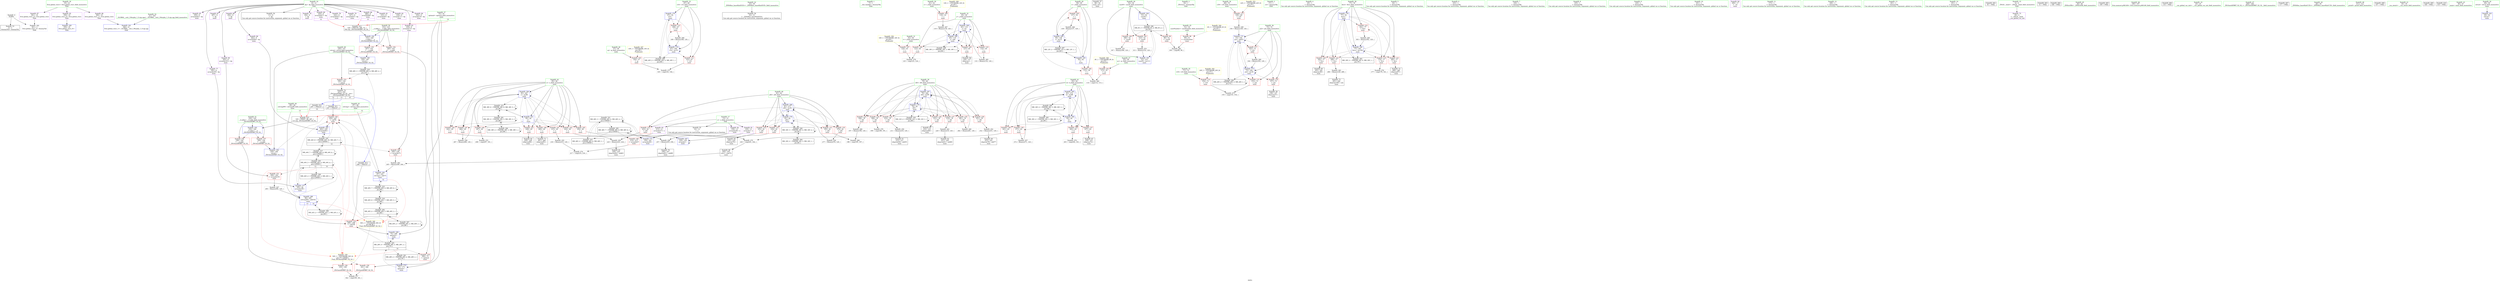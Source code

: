 digraph "SVFG" {
	label="SVFG";

	Node0x5640cd8f2120 [shape=record,color=grey,label="{NodeID: 0\nNullPtr}"];
	Node0x5640cd8f2120 -> Node0x5640cd91ee60[style=solid];
	Node0x5640cd8f2120 -> Node0x5640cd9258a0[style=solid];
	Node0x5640cd92ee10 [shape=record,color=grey,label="{NodeID: 277\n342 = cmp(339, 341, )\n}"];
	Node0x5640cd9213b0 [shape=record,color=blue,label="{NodeID: 194\n330\<--344\nretval\<--\n_ZSt3minIiERKT_S2_S2_\n}"];
	Node0x5640cd9213b0 -> Node0x5640cd943a90[style=dashed];
	Node0x5640cd91e6c0 [shape=record,color=red,label="{NodeID: 111\n143\<--67\n\<--i14\nmain\n}"];
	Node0x5640cd91e6c0 -> Node0x5640cd922b60[style=solid];
	Node0x5640cd91c970 [shape=record,color=green,label="{NodeID: 28\n57\<--58\naj\<--aj_field_insensitive\nmain\n}"];
	Node0x5640cd91c970 -> Node0x5640cd91dfe0[style=solid];
	Node0x5640cd93f990 [shape=record,color=black,label="{NodeID: 305\nMR_36V_2 = PHI(MR_36V_3, MR_36V_1, )\npts\{84 \}\n}"];
	Node0x5640cd93f990 -> Node0x5640cd93aa90[style=dashed];
	Node0x5640cd93f990 -> Node0x5640cd93f990[style=dashed];
	Node0x5640cd9245f0 [shape=record,color=red,label="{NodeID: 139\n271\<--83\n\<--k\nmain\n}"];
	Node0x5640cd9245f0 -> Node0x5640cd92c000[style=solid];
	Node0x5640cd91f160 [shape=record,color=black,label="{NodeID: 56\n32\<--33\n\<--_ZNSt8ios_base4InitD1Ev\nCan only get source location for instruction, argument, global var or function.}"];
	Node0x5640cd92b580 [shape=record,color=grey,label="{NodeID: 250\n211 = Binary(210, 120, )\n}"];
	Node0x5640cd92b580 -> Node0x5640cd91f5a0[style=solid];
	Node0x5640cd925ce0 [shape=record,color=blue,label="{NodeID: 167\n129\<--120\narrayidx\<--\nmain\n}"];
	Node0x5640cd925ce0 -> Node0x5640cd925ce0[style=dashed];
	Node0x5640cd925ce0 -> Node0x5640cd944990[style=dashed];
	Node0x5640cd920850 [shape=record,color=purple,label="{NodeID: 84\n254\<--8\narrayidx79\<--dp\nmain\n}"];
	Node0x5640cd916ab0 [shape=record,color=green,label="{NodeID: 1\n7\<--1\n__dso_handle\<--dummyObj\nGlob }"];
	Node0x5640cd92ef90 [shape=record,color=grey,label="{NodeID: 278\n125 = cmp(123, 124, )\n}"];
	Node0x5640cd921480 [shape=record,color=blue,label="{NodeID: 195\n330\<--347\nretval\<--\n_ZSt3minIiERKT_S2_S2_\n}"];
	Node0x5640cd921480 -> Node0x5640cd943a90[style=dashed];
	Node0x5640cd91e790 [shape=record,color=red,label="{NodeID: 112\n168\<--67\n\<--i14\nmain\n}"];
	Node0x5640cd91e790 -> Node0x5640cd9223e0[style=solid];
	Node0x5640cd91ca00 [shape=record,color=green,label="{NodeID: 29\n59\<--60\ni\<--i_field_insensitive\nmain\n}"];
	Node0x5640cd91ca00 -> Node0x5640cd91e0b0[style=solid];
	Node0x5640cd91ca00 -> Node0x5640cd91e1e0[style=solid];
	Node0x5640cd91ca00 -> Node0x5640cd925b40[style=solid];
	Node0x5640cd91ca00 -> Node0x5640cd925e80[style=solid];
	Node0x5640cd93fe90 [shape=record,color=black,label="{NodeID: 306\nMR_38V_2 = PHI(MR_38V_3, MR_38V_1, )\npts\{86 \}\n}"];
	Node0x5640cd93fe90 -> Node0x5640cd93af90[style=dashed];
	Node0x5640cd93fe90 -> Node0x5640cd93fe90[style=dashed];
	Node0x5640cd9246c0 [shape=record,color=red,label="{NodeID: 140\n207\<--85\n\<--x\nmain\n}"];
	Node0x5640cd9246c0 -> Node0x5640cd922ce0[style=solid];
	Node0x5640cd91f260 [shape=record,color=black,label="{NodeID: 57\n48\<--92\nmain_ret\<--\nmain\n}"];
	Node0x5640cd92b700 [shape=record,color=grey,label="{NodeID: 251\n307 = Binary(306, 120, )\n}"];
	Node0x5640cd925db0 [shape=record,color=blue,label="{NodeID: 168\n65\<--133\nj\<--inc\nmain\n}"];
	Node0x5640cd925db0 -> Node0x5640cd91e450[style=dashed];
	Node0x5640cd925db0 -> Node0x5640cd91e520[style=dashed];
	Node0x5640cd925db0 -> Node0x5640cd91e5f0[style=dashed];
	Node0x5640cd925db0 -> Node0x5640cd925c10[style=dashed];
	Node0x5640cd925db0 -> Node0x5640cd925db0[style=dashed];
	Node0x5640cd925db0 -> Node0x5640cd93daa0[style=dashed];
	Node0x5640cd920920 [shape=record,color=purple,label="{NodeID: 85\n259\<--8\narrayidx82\<--dp\nmain\n}"];
	Node0x5640cd8f5fb0 [shape=record,color=green,label="{NodeID: 2\n16\<--1\n_ZSt3cin\<--dummyObj\nGlob }"];
	Node0x5640cd92f110 [shape=record,color=grey,label="{NodeID: 279\n190 = cmp(189, 191, )\n}"];
	Node0x5640cd91e860 [shape=record,color=red,label="{NodeID: 113\n149\<--69\n\<--s18\nmain\n}"];
	Node0x5640cd91e860 -> Node0x5640cd92b400[style=solid];
	Node0x5640cd91cad0 [shape=record,color=green,label="{NodeID: 30\n61\<--62\ns\<--s_field_insensitive\nmain\n}"];
	Node0x5640cd91cad0 -> Node0x5640cd91e2b0[style=solid];
	Node0x5640cd940390 [shape=record,color=black,label="{NodeID: 307\nMR_40V_2 = PHI(MR_40V_3, MR_40V_1, )\npts\{88 \}\n}"];
	Node0x5640cd940390 -> Node0x5640cd93b490[style=dashed];
	Node0x5640cd940390 -> Node0x5640cd940390[style=dashed];
	Node0x5640cd924790 [shape=record,color=red,label="{NodeID: 141\n215\<--85\n\<--x\nmain\n}"];
	Node0x5640cd924790 -> Node0x5640cd92bd00[style=solid];
	Node0x5640cd91f330 [shape=record,color=black,label="{NodeID: 58\n128\<--127\nidxprom\<--\nmain\n}"];
	Node0x5640cd92b880 [shape=record,color=grey,label="{NodeID: 252\n252 = Binary(251, 120, )\n}"];
	Node0x5640cd92b880 -> Node0x5640cd91fc20[style=solid];
	Node0x5640cd925e80 [shape=record,color=blue,label="{NodeID: 169\n59\<--138\ni\<--inc12\nmain\n}"];
	Node0x5640cd925e80 -> Node0x5640cd91e0b0[style=dashed];
	Node0x5640cd925e80 -> Node0x5640cd91e1e0[style=dashed];
	Node0x5640cd925e80 -> Node0x5640cd925e80[style=dashed];
	Node0x5640cd925e80 -> Node0x5640cd93cd90[style=dashed];
	Node0x5640cd9209f0 [shape=record,color=purple,label="{NodeID: 86\n262\<--8\narrayidx84\<--dp\nmain\n}"];
	Node0x5640cd9209f0 -> Node0x5640cd9269e0[style=solid];
	Node0x5640cd8f6040 [shape=record,color=green,label="{NodeID: 3\n17\<--1\n.str\<--dummyObj\nGlob }"];
	Node0x5640cd92f290 [shape=record,color=grey,label="{NodeID: 280\n198 = cmp(195, 197, )\n}"];
	Node0x5640cd91e930 [shape=record,color=red,label="{NodeID: 114\n154\<--71\n\<--t19\nmain\n}"];
	Node0x5640cd91e930 -> Node0x5640cd922e60[style=solid];
	Node0x5640cd91cba0 [shape=record,color=green,label="{NodeID: 31\n63\<--64\nt\<--t_field_insensitive\nmain\n}"];
	Node0x5640cd91cba0 -> Node0x5640cd91e380[style=solid];
	Node0x5640cd940890 [shape=record,color=black,label="{NodeID: 308\nMR_42V_2 = PHI(MR_42V_3, MR_42V_1, )\npts\{90 \}\n}"];
	Node0x5640cd940890 -> Node0x5640cd924ee0[style=dashed];
	Node0x5640cd940890 -> Node0x5640cd926df0[style=dashed];
	Node0x5640cd940890 -> Node0x5640cd940890[style=dashed];
	Node0x5640cd924860 [shape=record,color=red,label="{NodeID: 142\n224\<--85\n\<--x\nmain\n}"];
	Node0x5640cd924860 -> Node0x5640cd92c300[style=solid];
	Node0x5640cd91f400 [shape=record,color=black,label="{NodeID: 59\n158\<--157\nidxprom27\<--\nmain\n}"];
	Node0x5640cd92ba00 [shape=record,color=grey,label="{NodeID: 253\n315 = Binary(314, 120, )\n}"];
	Node0x5640cd92ba00 -> Node0x5640cd927060[style=solid];
	Node0x5640cd925f50 [shape=record,color=blue,label="{NodeID: 170\n67\<--92\ni14\<--\nmain\n}"];
	Node0x5640cd925f50 -> Node0x5640cd91e6c0[style=dashed];
	Node0x5640cd925f50 -> Node0x5640cd91e790[style=dashed];
	Node0x5640cd925f50 -> Node0x5640cd926290[style=dashed];
	Node0x5640cd925f50 -> Node0x5640cd93db90[style=dashed];
	Node0x5640cd920ac0 [shape=record,color=purple,label="{NodeID: 87\n287\<--8\n\<--dp\nmain\n}"];
	Node0x5640cd8f7f90 [shape=record,color=green,label="{NodeID: 4\n20\<--1\n\<--dummyObj\nCan only get source location for instruction, argument, global var or function.}"];
	Node0x5640cd92f410 [shape=record,color=grey,label="{NodeID: 281\n100 = cmp(98, 99, )\n}"];
	Node0x5640cd923270 [shape=record,color=red,label="{NodeID: 115\n153\<--73\n\<--j22\nmain\n}"];
	Node0x5640cd923270 -> Node0x5640cd922e60[style=solid];
	Node0x5640cd91cc70 [shape=record,color=green,label="{NodeID: 32\n65\<--66\nj\<--j_field_insensitive\nmain\n}"];
	Node0x5640cd91cc70 -> Node0x5640cd91e450[style=solid];
	Node0x5640cd91cc70 -> Node0x5640cd91e520[style=solid];
	Node0x5640cd91cc70 -> Node0x5640cd91e5f0[style=solid];
	Node0x5640cd91cc70 -> Node0x5640cd925c10[style=solid];
	Node0x5640cd91cc70 -> Node0x5640cd925db0[style=solid];
	Node0x5640cd940d90 [shape=record,color=black,label="{NodeID: 309\nMR_44V_2 = PHI(MR_44V_3, MR_44V_1, )\npts\{120000 \}\n}"];
	Node0x5640cd940d90 -> Node0x5640cd926500[style=dashed];
	Node0x5640cd940d90 -> Node0x5640cd940d90[style=dashed];
	Node0x5640cd924930 [shape=record,color=red,label="{NodeID: 143\n228\<--85\n\<--x\nmain\n}"];
	Node0x5640cd924930 -> Node0x5640cd91f810[style=solid];
	Node0x5640cd91f4d0 [shape=record,color=black,label="{NodeID: 60\n183\<--182\nidxprom38\<--\nmain\n}"];
	Node0x5640cd92bb80 [shape=record,color=grey,label="{NodeID: 254\n277 = Binary(276, 120, )\n}"];
	Node0x5640cd92bb80 -> Node0x5640cd926c50[style=solid];
	Node0x5640cd926020 [shape=record,color=blue,label="{NodeID: 171\n73\<--150\nj22\<--add23\nmain\n}"];
	Node0x5640cd926020 -> Node0x5640cd923270[style=dashed];
	Node0x5640cd926020 -> Node0x5640cd923340[style=dashed];
	Node0x5640cd926020 -> Node0x5640cd923410[style=dashed];
	Node0x5640cd926020 -> Node0x5640cd926020[style=dashed];
	Node0x5640cd926020 -> Node0x5640cd9261c0[style=dashed];
	Node0x5640cd926020 -> Node0x5640cd93e090[style=dashed];
	Node0x5640cd920b90 [shape=record,color=purple,label="{NodeID: 88\n288\<--8\narrayidx98\<--dp\nmain\n|{<s0>13}}"];
	Node0x5640cd920b90:s0 -> Node0x5640cd9652e0[style=solid,color=red];
	Node0x5640cd8f8020 [shape=record,color=green,label="{NodeID: 5\n92\<--1\n\<--dummyObj\nCan only get source location for instruction, argument, global var or function.}"];
	Node0x5640cd92f590 [shape=record,color=grey,label="{NodeID: 282\n114 = cmp(112, 113, )\n}"];
	Node0x5640cd923340 [shape=record,color=red,label="{NodeID: 116\n157\<--73\n\<--j22\nmain\n}"];
	Node0x5640cd923340 -> Node0x5640cd91f400[style=solid];
	Node0x5640cd91cd40 [shape=record,color=green,label="{NodeID: 33\n67\<--68\ni14\<--i14_field_insensitive\nmain\n}"];
	Node0x5640cd91cd40 -> Node0x5640cd91e6c0[style=solid];
	Node0x5640cd91cd40 -> Node0x5640cd91e790[style=solid];
	Node0x5640cd91cd40 -> Node0x5640cd925f50[style=solid];
	Node0x5640cd91cd40 -> Node0x5640cd926290[style=solid];
	Node0x5640cd941290 [shape=record,color=black,label="{NodeID: 310\nMR_46V_2 = PHI(MR_46V_6, MR_46V_1, )\npts\{150000 \}\n}"];
	Node0x5640cd941290 -> Node0x5640cd944990[style=dashed];
	Node0x5640cd924a00 [shape=record,color=red,label="{NodeID: 144\n242\<--85\n\<--x\nmain\n}"];
	Node0x5640cd924a00 -> Node0x5640cd923160[style=solid];
	Node0x5640cd91f5a0 [shape=record,color=black,label="{NodeID: 61\n212\<--211\nidxprom56\<--add55\nmain\n}"];
	Node0x5640cd92bd00 [shape=record,color=grey,label="{NodeID: 255\n216 = Binary(215, 120, )\n}"];
	Node0x5640cd92bd00 -> Node0x5640cd922fe0[style=solid];
	Node0x5640cd9260f0 [shape=record,color=blue,label="{NodeID: 172\n159\<--161\narrayidx28\<--\nmain\n}"];
	Node0x5640cd9260f0 -> Node0x5640cd93c390[style=dashed];
	Node0x5640cd920c60 [shape=record,color=purple,label="{NodeID: 89\n292\<--8\n\<--dp\nmain\n}"];
	Node0x5640cd8f80b0 [shape=record,color=green,label="{NodeID: 6\n103\<--1\n\<--dummyObj\nCan only get source location for instruction, argument, global var or function.}"];
	Node0x5640cd923410 [shape=record,color=red,label="{NodeID: 117\n163\<--73\n\<--j22\nmain\n}"];
	Node0x5640cd923410 -> Node0x5640cd922860[style=solid];
	Node0x5640cd91ce10 [shape=record,color=green,label="{NodeID: 34\n69\<--70\ns18\<--s18_field_insensitive\nmain\n}"];
	Node0x5640cd91ce10 -> Node0x5640cd91e860[style=solid];
	Node0x5640cd924ad0 [shape=record,color=red,label="{NodeID: 145\n256\<--85\n\<--x\nmain\n}"];
	Node0x5640cd924ad0 -> Node0x5640cd92be80[style=solid];
	Node0x5640cd91f670 [shape=record,color=black,label="{NodeID: 62\n221\<--220\nidxprom61\<--add60\nmain\n}"];
	Node0x5640cd94a9b0 [shape=record,color=yellow,style=double,label="{NodeID: 339\n54V_1 = ENCHI(MR_54V_0)\npts\{76 120000 \}\nFun[_ZSt3minIiERKT_S2_S2_]}"];
	Node0x5640cd94a9b0 -> Node0x5640cd925560[style=dashed];
	Node0x5640cd94a9b0 -> Node0x5640cd925630[style=dashed];
	Node0x5640cd92be80 [shape=record,color=grey,label="{NodeID: 256\n257 = Binary(255, 256, )\n}"];
	Node0x5640cd92be80 -> Node0x5640cd91fcf0[style=solid];
	Node0x5640cd9261c0 [shape=record,color=blue,label="{NodeID: 173\n73\<--164\nj22\<--inc30\nmain\n}"];
	Node0x5640cd9261c0 -> Node0x5640cd923270[style=dashed];
	Node0x5640cd9261c0 -> Node0x5640cd923340[style=dashed];
	Node0x5640cd9261c0 -> Node0x5640cd923410[style=dashed];
	Node0x5640cd9261c0 -> Node0x5640cd926020[style=dashed];
	Node0x5640cd9261c0 -> Node0x5640cd9261c0[style=dashed];
	Node0x5640cd9261c0 -> Node0x5640cd93e090[style=dashed];
	Node0x5640cd920d30 [shape=record,color=purple,label="{NodeID: 90\n293\<--8\narrayidx101\<--dp\nmain\n}"];
	Node0x5640cd920d30 -> Node0x5640cd924fb0[style=solid];
	Node0x5640cd8f5b30 [shape=record,color=green,label="{NodeID: 7\n104\<--1\n\<--dummyObj\nCan only get source location for instruction, argument, global var or function.}"];
	Node0x5640cd9234e0 [shape=record,color=red,label="{NodeID: 118\n308\<--75\n\<--optimal\nmain\n}"];
	Node0x5640cd91cee0 [shape=record,color=green,label="{NodeID: 35\n71\<--72\nt19\<--t19_field_insensitive\nmain\n}"];
	Node0x5640cd91cee0 -> Node0x5640cd91e930[style=solid];
	Node0x5640cd924ba0 [shape=record,color=red,label="{NodeID: 146\n260\<--85\n\<--x\nmain\n}"];
	Node0x5640cd924ba0 -> Node0x5640cd91fdc0[style=solid];
	Node0x5640cd91f740 [shape=record,color=black,label="{NodeID: 63\n226\<--225\nidxprom64\<--add63\nmain\n}"];
	Node0x5640cd94aac0 [shape=record,color=yellow,style=double,label="{NodeID: 340\n56V_1 = ENCHI(MR_56V_0)\npts\{88 90 \}\nFun[_ZSt3minIiERKT_S2_S2_]}"];
	Node0x5640cd94aac0 -> Node0x5640cd925560[style=dashed];
	Node0x5640cd92c000 [shape=record,color=grey,label="{NodeID: 257\n272 = Binary(271, 120, )\n}"];
	Node0x5640cd92c000 -> Node0x5640cd926b80[style=solid];
	Node0x5640cd926290 [shape=record,color=blue,label="{NodeID: 174\n67\<--169\ni14\<--inc33\nmain\n}"];
	Node0x5640cd926290 -> Node0x5640cd91e6c0[style=dashed];
	Node0x5640cd926290 -> Node0x5640cd91e790[style=dashed];
	Node0x5640cd926290 -> Node0x5640cd926290[style=dashed];
	Node0x5640cd926290 -> Node0x5640cd93db90[style=dashed];
	Node0x5640cd920e00 [shape=record,color=purple,label="{NodeID: 91\n129\<--13\narrayidx\<--o\nmain\n}"];
	Node0x5640cd920e00 -> Node0x5640cd925ce0[style=solid];
	Node0x5640cd8f5bc0 [shape=record,color=green,label="{NodeID: 8\n105\<--1\n\<--dummyObj\nCan only get source location for instruction, argument, global var or function.}"];
	Node0x5640cd9235b0 [shape=record,color=red,label="{NodeID: 119\n176\<--77\n\<--first\nmain\n}"];
	Node0x5640cd9235b0 -> Node0x5640cd92ec90[style=solid];
	Node0x5640cd91cfb0 [shape=record,color=green,label="{NodeID: 36\n73\<--74\nj22\<--j22_field_insensitive\nmain\n}"];
	Node0x5640cd91cfb0 -> Node0x5640cd923270[style=solid];
	Node0x5640cd91cfb0 -> Node0x5640cd923340[style=solid];
	Node0x5640cd91cfb0 -> Node0x5640cd923410[style=solid];
	Node0x5640cd91cfb0 -> Node0x5640cd926020[style=solid];
	Node0x5640cd91cfb0 -> Node0x5640cd9261c0[style=solid];
	Node0x5640cd924c70 [shape=record,color=red,label="{NodeID: 147\n266\<--85\n\<--x\nmain\n}"];
	Node0x5640cd924c70 -> Node0x5640cd92c180[style=solid];
	Node0x5640cd91f810 [shape=record,color=black,label="{NodeID: 64\n229\<--228\nidxprom66\<--\nmain\n}"];
	Node0x5640cd92c180 [shape=record,color=grey,label="{NodeID: 258\n267 = Binary(266, 120, )\n}"];
	Node0x5640cd92c180 -> Node0x5640cd926ab0[style=solid];
	Node0x5640cd926360 [shape=record,color=blue,label="{NodeID: 175\n75\<--173\noptimal\<--\nmain\n}"];
	Node0x5640cd926360 -> Node0x5640cd945d90[style=dashed];
	Node0x5640cd920ed0 [shape=record,color=purple,label="{NodeID: 92\n159\<--13\narrayidx28\<--o\nmain\n}"];
	Node0x5640cd920ed0 -> Node0x5640cd9260f0[style=solid];
	Node0x5640cd8f5c50 [shape=record,color=green,label="{NodeID: 9\n120\<--1\n\<--dummyObj\nCan only get source location for instruction, argument, global var or function.}"];
	Node0x5640cd923680 [shape=record,color=red,label="{NodeID: 120\n182\<--77\n\<--first\nmain\n}"];
	Node0x5640cd923680 -> Node0x5640cd91f4d0[style=solid];
	Node0x5640cd91d080 [shape=record,color=green,label="{NodeID: 37\n75\<--76\noptimal\<--optimal_field_insensitive\nmain\n|{|<s3>14}}"];
	Node0x5640cd91d080 -> Node0x5640cd9234e0[style=solid];
	Node0x5640cd91d080 -> Node0x5640cd926360[style=solid];
	Node0x5640cd91d080 -> Node0x5640cd926ec0[style=solid];
	Node0x5640cd91d080:s3 -> Node0x5640cd9652e0[style=solid,color=red];
	Node0x5640cd924d40 [shape=record,color=red,label="{NodeID: 148\n214\<--213\n\<--arrayidx57\nmain\n}"];
	Node0x5640cd924d40 -> Node0x5640cd922fe0[style=solid];
	Node0x5640cd91f8e0 [shape=record,color=black,label="{NodeID: 65\n232\<--231\nidxprom68\<--\nmain\n}"];
	Node0x5640cd92c300 [shape=record,color=grey,label="{NodeID: 259\n225 = Binary(223, 224, )\n}"];
	Node0x5640cd92c300 -> Node0x5640cd91f740[style=solid];
	Node0x5640cd926430 [shape=record,color=blue,label="{NodeID: 176\n77\<--92\nfirst\<--\nmain\n}"];
	Node0x5640cd926430 -> Node0x5640cd9235b0[style=dashed];
	Node0x5640cd926430 -> Node0x5640cd923680[style=dashed];
	Node0x5640cd926430 -> Node0x5640cd923750[style=dashed];
	Node0x5640cd926430 -> Node0x5640cd923820[style=dashed];
	Node0x5640cd926430 -> Node0x5640cd9238f0[style=dashed];
	Node0x5640cd926430 -> Node0x5640cd926f90[style=dashed];
	Node0x5640cd926430 -> Node0x5640cd93ea90[style=dashed];
	Node0x5640cd920fa0 [shape=record,color=purple,label="{NodeID: 93\n213\<--13\narrayidx57\<--o\nmain\n}"];
	Node0x5640cd920fa0 -> Node0x5640cd924d40[style=solid];
	Node0x5640cd8f2500 [shape=record,color=green,label="{NodeID: 10\n161\<--1\n\<--dummyObj\nCan only get source location for instruction, argument, global var or function.}"];
	Node0x5640cd923750 [shape=record,color=red,label="{NodeID: 121\n285\<--77\n\<--first\nmain\n}"];
	Node0x5640cd923750 -> Node0x5640cd91fe90[style=solid];
	Node0x5640cd91d150 [shape=record,color=green,label="{NodeID: 38\n77\<--78\nfirst\<--first_field_insensitive\nmain\n}"];
	Node0x5640cd91d150 -> Node0x5640cd9235b0[style=solid];
	Node0x5640cd91d150 -> Node0x5640cd923680[style=solid];
	Node0x5640cd91d150 -> Node0x5640cd923750[style=solid];
	Node0x5640cd91d150 -> Node0x5640cd923820[style=solid];
	Node0x5640cd91d150 -> Node0x5640cd9238f0[style=solid];
	Node0x5640cd91d150 -> Node0x5640cd926430[style=solid];
	Node0x5640cd91d150 -> Node0x5640cd926f90[style=solid];
	Node0x5640cd942b90 [shape=record,color=black,label="{NodeID: 315\nMR_38V_6 = PHI(MR_38V_8, MR_38V_5, )\npts\{86 \}\n}"];
	Node0x5640cd942b90 -> Node0x5640cd926840[style=dashed];
	Node0x5640cd942b90 -> Node0x5640cd93af90[style=dashed];
	Node0x5640cd942b90 -> Node0x5640cd942b90[style=dashed];
	Node0x5640cd924e10 [shape=record,color=red,label="{NodeID: 149\n240\<--239\n\<--arrayidx73\nmain\n}"];
	Node0x5640cd924e10 -> Node0x5640cd92c780[style=solid];
	Node0x5640cd91f9b0 [shape=record,color=black,label="{NodeID: 66\n235\<--234\nidxprom70\<--\nmain\n}"];
	Node0x5640cd92c480 [shape=record,color=grey,label="{NodeID: 260\n282 = Binary(281, 120, )\n}"];
	Node0x5640cd92c480 -> Node0x5640cd926d20[style=solid];
	Node0x5640cd926500 [shape=record,color=blue,label="{NodeID: 177\n185\<--92\narrayidx39\<--\nmain\n}"];
	Node0x5640cd926500 -> Node0x5640cd93b990[style=dashed];
	Node0x5640cd921070 [shape=record,color=purple,label="{NodeID: 94\n309\<--17\n\<--.str\nmain\n}"];
	Node0x5640cd8f25d0 [shape=record,color=green,label="{NodeID: 11\n173\<--1\n\<--dummyObj\nCan only get source location for instruction, argument, global var or function.}"];
	Node0x5640cd923820 [shape=record,color=red,label="{NodeID: 122\n289\<--77\n\<--first\nmain\n}"];
	Node0x5640cd923820 -> Node0x5640cd92c900[style=solid];
	Node0x5640cd91d220 [shape=record,color=green,label="{NodeID: 39\n79\<--80\ni40\<--i40_field_insensitive\nmain\n}"];
	Node0x5640cd91d220 -> Node0x5640cd9239c0[style=solid];
	Node0x5640cd91d220 -> Node0x5640cd923a90[style=solid];
	Node0x5640cd91d220 -> Node0x5640cd923b60[style=solid];
	Node0x5640cd91d220 -> Node0x5640cd923c30[style=solid];
	Node0x5640cd91d220 -> Node0x5640cd923d00[style=solid];
	Node0x5640cd91d220 -> Node0x5640cd923dd0[style=solid];
	Node0x5640cd91d220 -> Node0x5640cd923ea0[style=solid];
	Node0x5640cd91d220 -> Node0x5640cd9265d0[style=solid];
	Node0x5640cd91d220 -> Node0x5640cd926d20[style=solid];
	Node0x5640cd943090 [shape=record,color=black,label="{NodeID: 316\nMR_40V_6 = PHI(MR_40V_7, MR_40V_5, )\npts\{88 \}\n}"];
	Node0x5640cd943090 -> Node0x5640cd93b490[style=dashed];
	Node0x5640cd943090 -> Node0x5640cd943090[style=dashed];
	Node0x5640cd943090 -> Node0x5640cd945390[style=dashed];
	Node0x5640cd924ee0 [shape=record,color=red,label="{NodeID: 150\n250\<--247\n\<--call76\nmain\n}"];
	Node0x5640cd924ee0 -> Node0x5640cd9269e0[style=solid];
	Node0x5640cd91fa80 [shape=record,color=black,label="{NodeID: 67\n238\<--237\nidxprom72\<--\nmain\n}"];
	Node0x5640cd94ae70 [shape=record,color=yellow,style=double,label="{NodeID: 344\n4V_1 = ENCHI(MR_4V_0)\npts\{52 \}\nFun[main]}"];
	Node0x5640cd94ae70 -> Node0x5640cd91dbd0[style=dashed];
	Node0x5640cd92c600 [shape=record,color=grey,label="{NodeID: 261\n220 = Binary(219, 120, )\n}"];
	Node0x5640cd92c600 -> Node0x5640cd91f670[style=solid];
	Node0x5640cd9265d0 [shape=record,color=blue,label="{NodeID: 178\n79\<--92\ni40\<--\nmain\n}"];
	Node0x5640cd9265d0 -> Node0x5640cd9239c0[style=dashed];
	Node0x5640cd9265d0 -> Node0x5640cd923a90[style=dashed];
	Node0x5640cd9265d0 -> Node0x5640cd923b60[style=dashed];
	Node0x5640cd9265d0 -> Node0x5640cd923c30[style=dashed];
	Node0x5640cd9265d0 -> Node0x5640cd923d00[style=dashed];
	Node0x5640cd9265d0 -> Node0x5640cd923dd0[style=dashed];
	Node0x5640cd9265d0 -> Node0x5640cd923ea0[style=dashed];
	Node0x5640cd9265d0 -> Node0x5640cd9265d0[style=dashed];
	Node0x5640cd9265d0 -> Node0x5640cd926d20[style=dashed];
	Node0x5640cd9265d0 -> Node0x5640cd93ef90[style=dashed];
	Node0x5640cd921140 [shape=record,color=purple,label="{NodeID: 95\n359\<--19\nllvm.global_ctors_0\<--llvm.global_ctors\nGlob }"];
	Node0x5640cd921140 -> Node0x5640cd925700[style=solid];
	Node0x5640cd8f26a0 [shape=record,color=green,label="{NodeID: 12\n180\<--1\n\<--dummyObj\nCan only get source location for instruction, argument, global var or function.}"];
	Node0x5640cd9238f0 [shape=record,color=red,label="{NodeID: 123\n302\<--77\n\<--first\nmain\n}"];
	Node0x5640cd9238f0 -> Node0x5640cd92b280[style=solid];
	Node0x5640cd91d2f0 [shape=record,color=green,label="{NodeID: 40\n81\<--82\nj44\<--j44_field_insensitive\nmain\n}"];
	Node0x5640cd91d2f0 -> Node0x5640cd923f70[style=solid];
	Node0x5640cd91d2f0 -> Node0x5640cd924040[style=solid];
	Node0x5640cd91d2f0 -> Node0x5640cd924110[style=solid];
	Node0x5640cd91d2f0 -> Node0x5640cd9241e0[style=solid];
	Node0x5640cd91d2f0 -> Node0x5640cd9242b0[style=solid];
	Node0x5640cd91d2f0 -> Node0x5640cd9266a0[style=solid];
	Node0x5640cd91d2f0 -> Node0x5640cd926c50[style=solid];
	Node0x5640cd943590 [shape=record,color=black,label="{NodeID: 317\nMR_44V_7 = PHI(MR_44V_8, MR_44V_6, )\npts\{120000 \}\n}"];
	Node0x5640cd943590 -> Node0x5640cd93b990[style=dashed];
	Node0x5640cd943590 -> Node0x5640cd943590[style=dashed];
	Node0x5640cd943590 -> Node0x5640cd945890[style=dashed];
	Node0x5640cd924fb0 [shape=record,color=red,label="{NodeID: 151\n294\<--293\n\<--arrayidx101\nmain\n}"];
	Node0x5640cd924fb0 -> Node0x5640cd92b100[style=solid];
	Node0x5640cd91fb50 [shape=record,color=black,label="{NodeID: 68\n244\<--243\nconv\<--cmp74\nmain\n}"];
	Node0x5640cd91fb50 -> Node0x5640cd92c780[style=solid];
	Node0x5640cd92c780 [shape=record,color=grey,label="{NodeID: 262\n245 = Binary(240, 244, )\n}"];
	Node0x5640cd92c780 -> Node0x5640cd926910[style=solid];
	Node0x5640cd9266a0 [shape=record,color=blue,label="{NodeID: 179\n81\<--92\nj44\<--\nmain\n}"];
	Node0x5640cd9266a0 -> Node0x5640cd923f70[style=dashed];
	Node0x5640cd9266a0 -> Node0x5640cd924040[style=dashed];
	Node0x5640cd9266a0 -> Node0x5640cd924110[style=dashed];
	Node0x5640cd9266a0 -> Node0x5640cd9241e0[style=dashed];
	Node0x5640cd9266a0 -> Node0x5640cd9242b0[style=dashed];
	Node0x5640cd9266a0 -> Node0x5640cd9266a0[style=dashed];
	Node0x5640cd9266a0 -> Node0x5640cd926c50[style=dashed];
	Node0x5640cd9266a0 -> Node0x5640cd946c90[style=dashed];
	Node0x5640cd91d9d0 [shape=record,color=purple,label="{NodeID: 96\n360\<--19\nllvm.global_ctors_1\<--llvm.global_ctors\nGlob }"];
	Node0x5640cd91d9d0 -> Node0x5640cd9257d0[style=solid];
	Node0x5640cd8f6940 [shape=record,color=green,label="{NodeID: 13\n181\<--1\n\<--dummyObj\nCan only get source location for instruction, argument, global var or function.}"];
	Node0x5640cd93aa90 [shape=record,color=black,label="{NodeID: 290\nMR_36V_4 = PHI(MR_36V_5, MR_36V_3, )\npts\{84 \}\n}"];
	Node0x5640cd93aa90 -> Node0x5640cd926770[style=dashed];
	Node0x5640cd93aa90 -> Node0x5640cd93aa90[style=dashed];
	Node0x5640cd93aa90 -> Node0x5640cd93f990[style=dashed];
	Node0x5640cd9239c0 [shape=record,color=red,label="{NodeID: 124\n189\<--79\n\<--i40\nmain\n}"];
	Node0x5640cd9239c0 -> Node0x5640cd92f110[style=solid];
	Node0x5640cd91d3c0 [shape=record,color=green,label="{NodeID: 41\n83\<--84\nk\<--k_field_insensitive\nmain\n}"];
	Node0x5640cd91d3c0 -> Node0x5640cd924380[style=solid];
	Node0x5640cd91d3c0 -> Node0x5640cd924450[style=solid];
	Node0x5640cd91d3c0 -> Node0x5640cd924520[style=solid];
	Node0x5640cd91d3c0 -> Node0x5640cd9245f0[style=solid];
	Node0x5640cd91d3c0 -> Node0x5640cd926770[style=solid];
	Node0x5640cd91d3c0 -> Node0x5640cd926b80[style=solid];
	Node0x5640cd943a90 [shape=record,color=black,label="{NodeID: 318\nMR_48V_3 = PHI(MR_48V_4, MR_48V_2, )\npts\{331 \}\n}"];
	Node0x5640cd943a90 -> Node0x5640cd925150[style=dashed];
	Node0x5640cd925080 [shape=record,color=red,label="{NodeID: 152\n299\<--298\n\<--call104\nmain\n}"];
	Node0x5640cd925080 -> Node0x5640cd926ec0[style=solid];
	Node0x5640cd91fc20 [shape=record,color=black,label="{NodeID: 69\n253\<--252\nidxprom78\<--add77\nmain\n}"];
	Node0x5640cd93d290 [shape=record,color=yellow,style=double,label="{NodeID: 346\n8V_1 = ENCHI(MR_8V_0)\npts\{56 \}\nFun[main]}"];
	Node0x5640cd93d290 -> Node0x5640cd91df10[style=dashed];
	Node0x5640cd92c900 [shape=record,color=grey,label="{NodeID: 263\n290 = Binary(120, 289, )\n}"];
	Node0x5640cd92c900 -> Node0x5640cd91ff60[style=solid];
	Node0x5640cd926770 [shape=record,color=blue,label="{NodeID: 180\n83\<--92\nk\<--\nmain\n}"];
	Node0x5640cd926770 -> Node0x5640cd924380[style=dashed];
	Node0x5640cd926770 -> Node0x5640cd924450[style=dashed];
	Node0x5640cd926770 -> Node0x5640cd924520[style=dashed];
	Node0x5640cd926770 -> Node0x5640cd9245f0[style=dashed];
	Node0x5640cd926770 -> Node0x5640cd926770[style=dashed];
	Node0x5640cd926770 -> Node0x5640cd926b80[style=dashed];
	Node0x5640cd926770 -> Node0x5640cd93aa90[style=dashed];
	Node0x5640cd91dad0 [shape=record,color=purple,label="{NodeID: 97\n361\<--19\nllvm.global_ctors_2\<--llvm.global_ctors\nGlob }"];
	Node0x5640cd91dad0 -> Node0x5640cd9258a0[style=solid];
	Node0x5640cd8f6a10 [shape=record,color=green,label="{NodeID: 14\n191\<--1\n\<--dummyObj\nCan only get source location for instruction, argument, global var or function.}"];
	Node0x5640cd93af90 [shape=record,color=black,label="{NodeID: 291\nMR_38V_4 = PHI(MR_38V_5, MR_38V_3, )\npts\{86 \}\n}"];
	Node0x5640cd93af90 -> Node0x5640cd93af90[style=dashed];
	Node0x5640cd93af90 -> Node0x5640cd93fe90[style=dashed];
	Node0x5640cd93af90 -> Node0x5640cd942b90[style=dashed];
	Node0x5640cd923a90 [shape=record,color=red,label="{NodeID: 125\n196\<--79\n\<--i40\nmain\n}"];
	Node0x5640cd923a90 -> Node0x5640cd9226e0[style=solid];
	Node0x5640cd91d490 [shape=record,color=green,label="{NodeID: 42\n85\<--86\nx\<--x_field_insensitive\nmain\n}"];
	Node0x5640cd91d490 -> Node0x5640cd9246c0[style=solid];
	Node0x5640cd91d490 -> Node0x5640cd924790[style=solid];
	Node0x5640cd91d490 -> Node0x5640cd924860[style=solid];
	Node0x5640cd91d490 -> Node0x5640cd924930[style=solid];
	Node0x5640cd91d490 -> Node0x5640cd924a00[style=solid];
	Node0x5640cd91d490 -> Node0x5640cd924ad0[style=solid];
	Node0x5640cd91d490 -> Node0x5640cd924ba0[style=solid];
	Node0x5640cd91d490 -> Node0x5640cd924c70[style=solid];
	Node0x5640cd91d490 -> Node0x5640cd926840[style=solid];
	Node0x5640cd91d490 -> Node0x5640cd926ab0[style=solid];
	Node0x5640cd9645b0 [shape=record,color=black,label="{NodeID: 402\n93 = PHI()\n}"];
	Node0x5640cd925150 [shape=record,color=red,label="{NodeID: 153\n350\<--330\n\<--retval\n_ZSt3minIiERKT_S2_S2_\n}"];
	Node0x5640cd925150 -> Node0x5640cd920030[style=solid];
	Node0x5640cd91fcf0 [shape=record,color=black,label="{NodeID: 70\n258\<--257\nidxprom81\<--add80\nmain\n}"];
	Node0x5640cd93d370 [shape=record,color=yellow,style=double,label="{NodeID: 347\n10V_1 = ENCHI(MR_10V_0)\npts\{58 \}\nFun[main]}"];
	Node0x5640cd93d370 -> Node0x5640cd91dfe0[style=dashed];
	Node0x5640cd92ca80 [shape=record,color=grey,label="{NodeID: 264\n138 = Binary(137, 120, )\n}"];
	Node0x5640cd92ca80 -> Node0x5640cd925e80[style=solid];
	Node0x5640cd926840 [shape=record,color=blue,label="{NodeID: 181\n85\<--92\nx\<--\nmain\n}"];
	Node0x5640cd926840 -> Node0x5640cd9246c0[style=dashed];
	Node0x5640cd926840 -> Node0x5640cd924790[style=dashed];
	Node0x5640cd926840 -> Node0x5640cd924860[style=dashed];
	Node0x5640cd926840 -> Node0x5640cd924930[style=dashed];
	Node0x5640cd926840 -> Node0x5640cd924a00[style=dashed];
	Node0x5640cd926840 -> Node0x5640cd924ad0[style=dashed];
	Node0x5640cd926840 -> Node0x5640cd924ba0[style=dashed];
	Node0x5640cd926840 -> Node0x5640cd924c70[style=dashed];
	Node0x5640cd926840 -> Node0x5640cd926ab0[style=dashed];
	Node0x5640cd926840 -> Node0x5640cd942b90[style=dashed];
	Node0x5640cd91dbd0 [shape=record,color=red,label="{NodeID: 98\n99\<--51\n\<--caseNumber\nmain\n}"];
	Node0x5640cd91dbd0 -> Node0x5640cd92f410[style=solid];
	Node0x5640cd8f6ae0 [shape=record,color=green,label="{NodeID: 15\n4\<--6\n_ZStL8__ioinit\<--_ZStL8__ioinit_field_insensitive\nGlob }"];
	Node0x5640cd8f6ae0 -> Node0x5640cd920100[style=solid];
	Node0x5640cd93b490 [shape=record,color=black,label="{NodeID: 292\nMR_40V_4 = PHI(MR_40V_5, MR_40V_3, )\npts\{88 \}\n|{|<s4>14}}"];
	Node0x5640cd93b490 -> Node0x5640cd925080[style=dashed];
	Node0x5640cd93b490 -> Node0x5640cd93b490[style=dashed];
	Node0x5640cd93b490 -> Node0x5640cd940390[style=dashed];
	Node0x5640cd93b490 -> Node0x5640cd943090[style=dashed];
	Node0x5640cd93b490:s4 -> Node0x5640cd94aac0[style=dashed,color=red];
	Node0x5640cd923b60 [shape=record,color=red,label="{NodeID: 126\n210\<--79\n\<--i40\nmain\n}"];
	Node0x5640cd923b60 -> Node0x5640cd92b580[style=solid];
	Node0x5640cd91d560 [shape=record,color=green,label="{NodeID: 43\n87\<--88\nref.tmp\<--ref.tmp_field_insensitive\nmain\n|{|<s1>12}}"];
	Node0x5640cd91d560 -> Node0x5640cd926910[style=solid];
	Node0x5640cd91d560:s1 -> Node0x5640cd965760[style=solid,color=red];
	Node0x5640cd9646b0 [shape=record,color=black,label="{NodeID: 403\n31 = PHI()\n}"];
	Node0x5640cd925220 [shape=record,color=red,label="{NodeID: 154\n340\<--332\n\<--__a.addr\n_ZSt3minIiERKT_S2_S2_\n}"];
	Node0x5640cd925220 -> Node0x5640cd925630[style=solid];
	Node0x5640cd91fdc0 [shape=record,color=black,label="{NodeID: 71\n261\<--260\nidxprom83\<--\nmain\n}"];
	Node0x5640cd922260 [shape=record,color=grey,label="{NodeID: 265\n133 = Binary(132, 120, )\n}"];
	Node0x5640cd922260 -> Node0x5640cd925db0[style=solid];
	Node0x5640cd926910 [shape=record,color=blue,label="{NodeID: 182\n87\<--245\nref.tmp\<--add75\nmain\n|{|<s2>12}}"];
	Node0x5640cd926910 -> Node0x5640cd924ee0[style=dashed];
	Node0x5640cd926910 -> Node0x5640cd945390[style=dashed];
	Node0x5640cd926910:s2 -> Node0x5640cd94aac0[style=dashed,color=red];
	Node0x5640cd91dca0 [shape=record,color=red,label="{NodeID: 99\n98\<--53\n\<--caseN\nmain\n}"];
	Node0x5640cd91dca0 -> Node0x5640cd92f410[style=solid];
	Node0x5640cd8f6bb0 [shape=record,color=green,label="{NodeID: 16\n8\<--12\ndp\<--dp_field_insensitive\nGlob }"];
	Node0x5640cd8f6bb0 -> Node0x5640cd91ef60[style=solid];
	Node0x5640cd8f6bb0 -> Node0x5640cd9201d0[style=solid];
	Node0x5640cd8f6bb0 -> Node0x5640cd9202a0[style=solid];
	Node0x5640cd8f6bb0 -> Node0x5640cd920370[style=solid];
	Node0x5640cd8f6bb0 -> Node0x5640cd920440[style=solid];
	Node0x5640cd8f6bb0 -> Node0x5640cd920510[style=solid];
	Node0x5640cd8f6bb0 -> Node0x5640cd9205e0[style=solid];
	Node0x5640cd8f6bb0 -> Node0x5640cd9206b0[style=solid];
	Node0x5640cd8f6bb0 -> Node0x5640cd920780[style=solid];
	Node0x5640cd8f6bb0 -> Node0x5640cd920850[style=solid];
	Node0x5640cd8f6bb0 -> Node0x5640cd920920[style=solid];
	Node0x5640cd8f6bb0 -> Node0x5640cd9209f0[style=solid];
	Node0x5640cd8f6bb0 -> Node0x5640cd920ac0[style=solid];
	Node0x5640cd8f6bb0 -> Node0x5640cd920b90[style=solid];
	Node0x5640cd8f6bb0 -> Node0x5640cd920c60[style=solid];
	Node0x5640cd8f6bb0 -> Node0x5640cd920d30[style=solid];
	Node0x5640cd93b990 [shape=record,color=black,label="{NodeID: 293\nMR_44V_5 = PHI(MR_44V_6, MR_44V_4, )\npts\{120000 \}\n|{|<s6>13|<s7>14}}"];
	Node0x5640cd93b990 -> Node0x5640cd924fb0[style=dashed];
	Node0x5640cd93b990 -> Node0x5640cd925080[style=dashed];
	Node0x5640cd93b990 -> Node0x5640cd926500[style=dashed];
	Node0x5640cd93b990 -> Node0x5640cd93b990[style=dashed];
	Node0x5640cd93b990 -> Node0x5640cd940d90[style=dashed];
	Node0x5640cd93b990 -> Node0x5640cd943590[style=dashed];
	Node0x5640cd93b990:s6 -> Node0x5640cd94a9b0[style=dashed,color=red];
	Node0x5640cd93b990:s7 -> Node0x5640cd94a9b0[style=dashed,color=red];
	Node0x5640cd923c30 [shape=record,color=red,label="{NodeID: 127\n219\<--79\n\<--i40\nmain\n}"];
	Node0x5640cd923c30 -> Node0x5640cd92c600[style=solid];
	Node0x5640cd91d630 [shape=record,color=green,label="{NodeID: 44\n89\<--90\nref.tmp99\<--ref.tmp99_field_insensitive\nmain\n|{|<s1>13}}"];
	Node0x5640cd91d630 -> Node0x5640cd926df0[style=solid];
	Node0x5640cd91d630:s1 -> Node0x5640cd965760[style=solid,color=red];
	Node0x5640cd9647b0 [shape=record,color=black,label="{NodeID: 404\n108 = PHI()\n}"];
	Node0x5640cd944990 [shape=record,color=black,label="{NodeID: 321\nMR_46V_3 = PHI(MR_46V_4, MR_46V_2, )\npts\{150000 \}\n}"];
	Node0x5640cd944990 -> Node0x5640cd924d40[style=dashed];
	Node0x5640cd944990 -> Node0x5640cd925ce0[style=dashed];
	Node0x5640cd944990 -> Node0x5640cd93c390[style=dashed];
	Node0x5640cd944990 -> Node0x5640cd941290[style=dashed];
	Node0x5640cd944990 -> Node0x5640cd944990[style=dashed];
	Node0x5640cd9252f0 [shape=record,color=red,label="{NodeID: 155\n347\<--332\n\<--__a.addr\n_ZSt3minIiERKT_S2_S2_\n}"];
	Node0x5640cd9252f0 -> Node0x5640cd921480[style=solid];
	Node0x5640cd91fe90 [shape=record,color=black,label="{NodeID: 72\n286\<--285\nidxprom97\<--\nmain\n}"];
	Node0x5640cd93d530 [shape=record,color=yellow,style=double,label="{NodeID: 349\n14V_1 = ENCHI(MR_14V_0)\npts\{62 \}\nFun[main]}"];
	Node0x5640cd93d530 -> Node0x5640cd91e2b0[style=dashed];
	Node0x5640cd9223e0 [shape=record,color=grey,label="{NodeID: 266\n169 = Binary(168, 120, )\n}"];
	Node0x5640cd9223e0 -> Node0x5640cd926290[style=solid];
	Node0x5640cd9269e0 [shape=record,color=blue,label="{NodeID: 183\n262\<--250\narrayidx84\<--\nmain\n}"];
	Node0x5640cd9269e0 -> Node0x5640cd945890[style=dashed];
	Node0x5640cd91dd70 [shape=record,color=red,label="{NodeID: 100\n306\<--53\n\<--caseN\nmain\n}"];
	Node0x5640cd91dd70 -> Node0x5640cd92b700[style=solid];
	Node0x5640cd8f7c30 [shape=record,color=green,label="{NodeID: 17\n13\<--15\no\<--o_field_insensitive\nGlob }"];
	Node0x5640cd8f7c30 -> Node0x5640cd91f060[style=solid];
	Node0x5640cd8f7c30 -> Node0x5640cd920e00[style=solid];
	Node0x5640cd8f7c30 -> Node0x5640cd920ed0[style=solid];
	Node0x5640cd8f7c30 -> Node0x5640cd920fa0[style=solid];
	Node0x5640cd923d00 [shape=record,color=red,label="{NodeID: 128\n231\<--79\n\<--i40\nmain\n}"];
	Node0x5640cd923d00 -> Node0x5640cd91f8e0[style=solid];
	Node0x5640cd91d700 [shape=record,color=green,label="{NodeID: 45\n94\<--95\n_ZNSirsERi\<--_ZNSirsERi_field_insensitive\n}"];
	Node0x5640cd964910 [shape=record,color=black,label="{NodeID: 405\n109 = PHI()\n}"];
	Node0x5640cd9253c0 [shape=record,color=red,label="{NodeID: 156\n338\<--334\n\<--__b.addr\n_ZSt3minIiERKT_S2_S2_\n}"];
	Node0x5640cd9253c0 -> Node0x5640cd925560[style=solid];
	Node0x5640cd91ff60 [shape=record,color=black,label="{NodeID: 73\n291\<--290\nidxprom100\<--sub\nmain\n}"];
	Node0x5640cd93d610 [shape=record,color=yellow,style=double,label="{NodeID: 350\n16V_1 = ENCHI(MR_16V_0)\npts\{64 \}\nFun[main]}"];
	Node0x5640cd93d610 -> Node0x5640cd91e380[style=dashed];
	Node0x5640cd922560 [shape=record,color=grey,label="{NodeID: 267\n119 = Binary(118, 120, )\n}"];
	Node0x5640cd922560 -> Node0x5640cd925c10[style=solid];
	Node0x5640cd926ab0 [shape=record,color=blue,label="{NodeID: 184\n85\<--267\nx\<--inc86\nmain\n}"];
	Node0x5640cd926ab0 -> Node0x5640cd9246c0[style=dashed];
	Node0x5640cd926ab0 -> Node0x5640cd924790[style=dashed];
	Node0x5640cd926ab0 -> Node0x5640cd924860[style=dashed];
	Node0x5640cd926ab0 -> Node0x5640cd924930[style=dashed];
	Node0x5640cd926ab0 -> Node0x5640cd924a00[style=dashed];
	Node0x5640cd926ab0 -> Node0x5640cd924ad0[style=dashed];
	Node0x5640cd926ab0 -> Node0x5640cd924ba0[style=dashed];
	Node0x5640cd926ab0 -> Node0x5640cd924c70[style=dashed];
	Node0x5640cd926ab0 -> Node0x5640cd926ab0[style=dashed];
	Node0x5640cd926ab0 -> Node0x5640cd942b90[style=dashed];
	Node0x5640cd91de40 [shape=record,color=red,label="{NodeID: 101\n314\<--53\n\<--caseN\nmain\n}"];
	Node0x5640cd91de40 -> Node0x5640cd92ba00[style=solid];
	Node0x5640cd8f7d00 [shape=record,color=green,label="{NodeID: 18\n19\<--23\nllvm.global_ctors\<--llvm.global_ctors_field_insensitive\nGlob }"];
	Node0x5640cd8f7d00 -> Node0x5640cd921140[style=solid];
	Node0x5640cd8f7d00 -> Node0x5640cd91d9d0[style=solid];
	Node0x5640cd8f7d00 -> Node0x5640cd91dad0[style=solid];
	Node0x5640cd93c390 [shape=record,color=black,label="{NodeID: 295\nMR_46V_7 = PHI(MR_46V_8, MR_46V_6, )\npts\{150000 \}\n}"];
	Node0x5640cd93c390 -> Node0x5640cd924d40[style=dashed];
	Node0x5640cd93c390 -> Node0x5640cd9260f0[style=dashed];
	Node0x5640cd93c390 -> Node0x5640cd93c390[style=dashed];
	Node0x5640cd93c390 -> Node0x5640cd941290[style=dashed];
	Node0x5640cd923dd0 [shape=record,color=red,label="{NodeID: 129\n251\<--79\n\<--i40\nmain\n}"];
	Node0x5640cd923dd0 -> Node0x5640cd92b880[style=solid];
	Node0x5640cd91d7d0 [shape=record,color=green,label="{NodeID: 46\n106\<--107\nllvm.memset.p0i8.i64\<--llvm.memset.p0i8.i64_field_insensitive\n}"];
	Node0x5640cd9649e0 [shape=record,color=black,label="{NodeID: 406\n116 = PHI()\n}"];
	Node0x5640cd945390 [shape=record,color=black,label="{NodeID: 323\nMR_40V_7 = PHI(MR_40V_9, MR_40V_6, )\npts\{88 \}\n}"];
	Node0x5640cd945390 -> Node0x5640cd926910[style=dashed];
	Node0x5640cd945390 -> Node0x5640cd943090[style=dashed];
	Node0x5640cd945390 -> Node0x5640cd945390[style=dashed];
	Node0x5640cd925490 [shape=record,color=red,label="{NodeID: 157\n344\<--334\n\<--__b.addr\n_ZSt3minIiERKT_S2_S2_\n}"];
	Node0x5640cd925490 -> Node0x5640cd9213b0[style=solid];
	Node0x5640cd920030 [shape=record,color=black,label="{NodeID: 74\n327\<--350\n_ZSt3minIiERKT_S2_S2__ret\<--\n_ZSt3minIiERKT_S2_S2_\n|{<s0>12|<s1>13|<s2>14}}"];
	Node0x5640cd920030:s0 -> Node0x5640cd964eb0[style=solid,color=blue];
	Node0x5640cd920030:s1 -> Node0x5640cd9650a0[style=solid,color=blue];
	Node0x5640cd920030:s2 -> Node0x5640cd9651a0[style=solid,color=blue];
	Node0x5640cd9226e0 [shape=record,color=grey,label="{NodeID: 268\n197 = Binary(196, 120, )\n}"];
	Node0x5640cd9226e0 -> Node0x5640cd92f290[style=solid];
	Node0x5640cd926b80 [shape=record,color=blue,label="{NodeID: 185\n83\<--272\nk\<--inc89\nmain\n}"];
	Node0x5640cd926b80 -> Node0x5640cd924380[style=dashed];
	Node0x5640cd926b80 -> Node0x5640cd924450[style=dashed];
	Node0x5640cd926b80 -> Node0x5640cd924520[style=dashed];
	Node0x5640cd926b80 -> Node0x5640cd9245f0[style=dashed];
	Node0x5640cd926b80 -> Node0x5640cd926770[style=dashed];
	Node0x5640cd926b80 -> Node0x5640cd926b80[style=dashed];
	Node0x5640cd926b80 -> Node0x5640cd93aa90[style=dashed];
	Node0x5640cd91df10 [shape=record,color=red,label="{NodeID: 102\n113\<--55\n\<--ac\nmain\n}"];
	Node0x5640cd91df10 -> Node0x5640cd92f590[style=solid];
	Node0x5640cd8f7dd0 [shape=record,color=green,label="{NodeID: 19\n24\<--25\n__cxx_global_var_init\<--__cxx_global_var_init_field_insensitive\n}"];
	Node0x5640cd93c890 [shape=record,color=black,label="{NodeID: 296\nMR_6V_3 = PHI(MR_6V_4, MR_6V_2, )\npts\{54 \}\n}"];
	Node0x5640cd93c890 -> Node0x5640cd91dca0[style=dashed];
	Node0x5640cd93c890 -> Node0x5640cd91dd70[style=dashed];
	Node0x5640cd93c890 -> Node0x5640cd91de40[style=dashed];
	Node0x5640cd93c890 -> Node0x5640cd927060[style=dashed];
	Node0x5640cd923ea0 [shape=record,color=red,label="{NodeID: 130\n281\<--79\n\<--i40\nmain\n}"];
	Node0x5640cd923ea0 -> Node0x5640cd92c480[style=solid];
	Node0x5640cd91d8d0 [shape=record,color=green,label="{NodeID: 47\n248\<--249\n_ZSt3minIiERKT_S2_S2_\<--_ZSt3minIiERKT_S2_S2__field_insensitive\n}"];
	Node0x5640cd964b10 [shape=record,color=black,label="{NodeID: 407\n117 = PHI()\n}"];
	Node0x5640cd945890 [shape=record,color=black,label="{NodeID: 324\nMR_44V_8 = PHI(MR_44V_10, MR_44V_7, )\npts\{120000 \}\n|{|<s5>12}}"];
	Node0x5640cd945890 -> Node0x5640cd924e10[style=dashed];
	Node0x5640cd945890 -> Node0x5640cd924ee0[style=dashed];
	Node0x5640cd945890 -> Node0x5640cd9269e0[style=dashed];
	Node0x5640cd945890 -> Node0x5640cd943590[style=dashed];
	Node0x5640cd945890 -> Node0x5640cd945890[style=dashed];
	Node0x5640cd945890:s5 -> Node0x5640cd94a9b0[style=dashed,color=red];
	Node0x5640cd925560 [shape=record,color=red,label="{NodeID: 158\n339\<--338\n\<--\n_ZSt3minIiERKT_S2_S2_\n}"];
	Node0x5640cd925560 -> Node0x5640cd92ee10[style=solid];
	Node0x5640cd920100 [shape=record,color=purple,label="{NodeID: 75\n30\<--4\n\<--_ZStL8__ioinit\n__cxx_global_var_init\n}"];
	Node0x5640cd922860 [shape=record,color=grey,label="{NodeID: 269\n164 = Binary(163, 120, )\n}"];
	Node0x5640cd922860 -> Node0x5640cd9261c0[style=solid];
	Node0x5640cd926c50 [shape=record,color=blue,label="{NodeID: 186\n81\<--277\nj44\<--inc92\nmain\n}"];
	Node0x5640cd926c50 -> Node0x5640cd923f70[style=dashed];
	Node0x5640cd926c50 -> Node0x5640cd924040[style=dashed];
	Node0x5640cd926c50 -> Node0x5640cd924110[style=dashed];
	Node0x5640cd926c50 -> Node0x5640cd9241e0[style=dashed];
	Node0x5640cd926c50 -> Node0x5640cd9242b0[style=dashed];
	Node0x5640cd926c50 -> Node0x5640cd9266a0[style=dashed];
	Node0x5640cd926c50 -> Node0x5640cd926c50[style=dashed];
	Node0x5640cd926c50 -> Node0x5640cd946c90[style=dashed];
	Node0x5640cd91dfe0 [shape=record,color=red,label="{NodeID: 103\n144\<--57\n\<--aj\nmain\n}"];
	Node0x5640cd91dfe0 -> Node0x5640cd922b60[style=solid];
	Node0x5640cd8f7ea0 [shape=record,color=green,label="{NodeID: 20\n28\<--29\n_ZNSt8ios_base4InitC1Ev\<--_ZNSt8ios_base4InitC1Ev_field_insensitive\n}"];
	Node0x5640cd93cd90 [shape=record,color=black,label="{NodeID: 297\nMR_12V_2 = PHI(MR_12V_4, MR_12V_1, )\npts\{60 \}\n}"];
	Node0x5640cd93cd90 -> Node0x5640cd925b40[style=dashed];
	Node0x5640cd923f70 [shape=record,color=red,label="{NodeID: 131\n195\<--81\n\<--j44\nmain\n}"];
	Node0x5640cd923f70 -> Node0x5640cd92f290[style=solid];
	Node0x5640cd91e9f0 [shape=record,color=green,label="{NodeID: 48\n311\<--312\nprintf\<--printf_field_insensitive\n}"];
	Node0x5640cd964be0 [shape=record,color=black,label="{NodeID: 408\n147 = PHI()\n}"];
	Node0x5640cd945d90 [shape=record,color=black,label="{NodeID: 325\nMR_28V_4 = PHI(MR_28V_5, MR_28V_3, )\npts\{76 \}\n|{|<s5>14}}"];
	Node0x5640cd945d90 -> Node0x5640cd9234e0[style=dashed];
	Node0x5640cd945d90 -> Node0x5640cd924ee0[style=dashed];
	Node0x5640cd945d90 -> Node0x5640cd925080[style=dashed];
	Node0x5640cd945d90 -> Node0x5640cd926ec0[style=dashed];
	Node0x5640cd945d90 -> Node0x5640cd93e590[style=dashed];
	Node0x5640cd945d90:s5 -> Node0x5640cd94a9b0[style=dashed,color=red];
	Node0x5640cd925630 [shape=record,color=red,label="{NodeID: 159\n341\<--340\n\<--\n_ZSt3minIiERKT_S2_S2_\n}"];
	Node0x5640cd925630 -> Node0x5640cd92ee10[style=solid];
	Node0x5640cd9201d0 [shape=record,color=purple,label="{NodeID: 76\n184\<--8\n\<--dp\nmain\n}"];
	Node0x5640cd93d8b0 [shape=record,color=yellow,style=double,label="{NodeID: 353\n22V_1 = ENCHI(MR_22V_0)\npts\{70 \}\nFun[main]}"];
	Node0x5640cd93d8b0 -> Node0x5640cd91e860[style=dashed];
	Node0x5640cd9229e0 [shape=record,color=grey,label="{NodeID: 270\n203 = cmp(202, 161, )\n}"];
	Node0x5640cd926d20 [shape=record,color=blue,label="{NodeID: 187\n79\<--282\ni40\<--inc95\nmain\n}"];
	Node0x5640cd926d20 -> Node0x5640cd9239c0[style=dashed];
	Node0x5640cd926d20 -> Node0x5640cd923a90[style=dashed];
	Node0x5640cd926d20 -> Node0x5640cd923b60[style=dashed];
	Node0x5640cd926d20 -> Node0x5640cd923c30[style=dashed];
	Node0x5640cd926d20 -> Node0x5640cd923d00[style=dashed];
	Node0x5640cd926d20 -> Node0x5640cd923dd0[style=dashed];
	Node0x5640cd926d20 -> Node0x5640cd923ea0[style=dashed];
	Node0x5640cd926d20 -> Node0x5640cd9265d0[style=dashed];
	Node0x5640cd926d20 -> Node0x5640cd926d20[style=dashed];
	Node0x5640cd926d20 -> Node0x5640cd93ef90[style=dashed];
	Node0x5640cd91e0b0 [shape=record,color=red,label="{NodeID: 104\n112\<--59\n\<--i\nmain\n}"];
	Node0x5640cd91e0b0 -> Node0x5640cd92f590[style=solid];
	Node0x5640cd8f6f20 [shape=record,color=green,label="{NodeID: 21\n34\<--35\n__cxa_atexit\<--__cxa_atexit_field_insensitive\n}"];
	Node0x5640cd93daa0 [shape=record,color=black,label="{NodeID: 298\nMR_18V_2 = PHI(MR_18V_3, MR_18V_1, )\npts\{66 \}\n}"];
	Node0x5640cd93daa0 -> Node0x5640cd925c10[style=dashed];
	Node0x5640cd93daa0 -> Node0x5640cd93daa0[style=dashed];
	Node0x5640cd924040 [shape=record,color=red,label="{NodeID: 132\n223\<--81\n\<--j44\nmain\n}"];
	Node0x5640cd924040 -> Node0x5640cd92c300[style=solid];
	Node0x5640cd91eaf0 [shape=record,color=green,label="{NodeID: 49\n330\<--331\nretval\<--retval_field_insensitive\n_ZSt3minIiERKT_S2_S2_\n}"];
	Node0x5640cd91eaf0 -> Node0x5640cd925150[style=solid];
	Node0x5640cd91eaf0 -> Node0x5640cd9213b0[style=solid];
	Node0x5640cd91eaf0 -> Node0x5640cd921480[style=solid];
	Node0x5640cd964d10 [shape=record,color=black,label="{NodeID: 409\n148 = PHI()\n}"];
	Node0x5640cd925700 [shape=record,color=blue,label="{NodeID: 160\n359\<--20\nllvm.global_ctors_0\<--\nGlob }"];
	Node0x5640cd9202a0 [shape=record,color=purple,label="{NodeID: 77\n185\<--8\narrayidx39\<--dp\nmain\n}"];
	Node0x5640cd9202a0 -> Node0x5640cd926500[style=solid];
	Node0x5640cd93d990 [shape=record,color=yellow,style=double,label="{NodeID: 354\n24V_1 = ENCHI(MR_24V_0)\npts\{72 \}\nFun[main]}"];
	Node0x5640cd93d990 -> Node0x5640cd91e930[style=dashed];
	Node0x5640cd922b60 [shape=record,color=grey,label="{NodeID: 271\n145 = cmp(143, 144, )\n}"];
	Node0x5640cd926df0 [shape=record,color=blue,label="{NodeID: 188\n89\<--295\nref.tmp99\<--add102\nmain\n|{|<s4>13|<s5>14}}"];
	Node0x5640cd926df0 -> Node0x5640cd924ee0[style=dashed];
	Node0x5640cd926df0 -> Node0x5640cd925080[style=dashed];
	Node0x5640cd926df0 -> Node0x5640cd926df0[style=dashed];
	Node0x5640cd926df0 -> Node0x5640cd940890[style=dashed];
	Node0x5640cd926df0:s4 -> Node0x5640cd94aac0[style=dashed,color=red];
	Node0x5640cd926df0:s5 -> Node0x5640cd94aac0[style=dashed,color=red];
	Node0x5640cd91e1e0 [shape=record,color=red,label="{NodeID: 105\n137\<--59\n\<--i\nmain\n}"];
	Node0x5640cd91e1e0 -> Node0x5640cd92ca80[style=solid];
	Node0x5640cd8f6ff0 [shape=record,color=green,label="{NodeID: 22\n33\<--39\n_ZNSt8ios_base4InitD1Ev\<--_ZNSt8ios_base4InitD1Ev_field_insensitive\n}"];
	Node0x5640cd8f6ff0 -> Node0x5640cd91f160[style=solid];
	Node0x5640cd93db90 [shape=record,color=black,label="{NodeID: 299\nMR_20V_2 = PHI(MR_20V_4, MR_20V_1, )\npts\{68 \}\n}"];
	Node0x5640cd93db90 -> Node0x5640cd925f50[style=dashed];
	Node0x5640cd924110 [shape=record,color=red,label="{NodeID: 133\n234\<--81\n\<--j44\nmain\n}"];
	Node0x5640cd924110 -> Node0x5640cd91f9b0[style=solid];
	Node0x5640cd91ebc0 [shape=record,color=green,label="{NodeID: 50\n332\<--333\n__a.addr\<--__a.addr_field_insensitive\n_ZSt3minIiERKT_S2_S2_\n}"];
	Node0x5640cd91ebc0 -> Node0x5640cd925220[style=solid];
	Node0x5640cd91ebc0 -> Node0x5640cd9252f0[style=solid];
	Node0x5640cd91ebc0 -> Node0x5640cd921210[style=solid];
	Node0x5640cd964de0 [shape=record,color=black,label="{NodeID: 410\n310 = PHI()\n}"];
	Node0x5640cd9257d0 [shape=record,color=blue,label="{NodeID: 161\n360\<--21\nllvm.global_ctors_1\<--_GLOBAL__sub_I_Murphy_1_0.zip.cpp\nGlob }"];
	Node0x5640cd920370 [shape=record,color=purple,label="{NodeID: 78\n222\<--8\narrayidx62\<--dp\nmain\n}"];
	Node0x5640cd922ce0 [shape=record,color=grey,label="{NodeID: 272\n208 = cmp(207, 161, )\n}"];
	Node0x5640cd926ec0 [shape=record,color=blue,label="{NodeID: 189\n75\<--299\noptimal\<--\nmain\n}"];
	Node0x5640cd926ec0 -> Node0x5640cd945d90[style=dashed];
	Node0x5640cd91e2b0 [shape=record,color=red,label="{NodeID: 106\n118\<--61\n\<--s\nmain\n}"];
	Node0x5640cd91e2b0 -> Node0x5640cd922560[style=solid];
	Node0x5640cd8f70c0 [shape=record,color=green,label="{NodeID: 23\n46\<--47\nmain\<--main_field_insensitive\n}"];
	Node0x5640cd93e090 [shape=record,color=black,label="{NodeID: 300\nMR_26V_2 = PHI(MR_26V_3, MR_26V_1, )\npts\{74 \}\n}"];
	Node0x5640cd93e090 -> Node0x5640cd926020[style=dashed];
	Node0x5640cd93e090 -> Node0x5640cd93e090[style=dashed];
	Node0x5640cd9241e0 [shape=record,color=red,label="{NodeID: 134\n255\<--81\n\<--j44\nmain\n}"];
	Node0x5640cd9241e0 -> Node0x5640cd92be80[style=solid];
	Node0x5640cd91ec90 [shape=record,color=green,label="{NodeID: 51\n334\<--335\n__b.addr\<--__b.addr_field_insensitive\n_ZSt3minIiERKT_S2_S2_\n}"];
	Node0x5640cd91ec90 -> Node0x5640cd9253c0[style=solid];
	Node0x5640cd91ec90 -> Node0x5640cd925490[style=solid];
	Node0x5640cd91ec90 -> Node0x5640cd9212e0[style=solid];
	Node0x5640cd964eb0 [shape=record,color=black,label="{NodeID: 411\n247 = PHI(327, )\n}"];
	Node0x5640cd964eb0 -> Node0x5640cd924ee0[style=solid];
	Node0x5640cd946c90 [shape=record,color=black,label="{NodeID: 328\nMR_34V_3 = PHI(MR_34V_4, MR_34V_2, )\npts\{82 \}\n}"];
	Node0x5640cd946c90 -> Node0x5640cd9266a0[style=dashed];
	Node0x5640cd946c90 -> Node0x5640cd93f490[style=dashed];
	Node0x5640cd946c90 -> Node0x5640cd946c90[style=dashed];
	Node0x5640cd9258a0 [shape=record,color=blue, style = dotted,label="{NodeID: 162\n361\<--3\nllvm.global_ctors_2\<--dummyVal\nGlob }"];
	Node0x5640cd920440 [shape=record,color=purple,label="{NodeID: 79\n227\<--8\narrayidx65\<--dp\nmain\n}"];
	Node0x5640cd922e60 [shape=record,color=grey,label="{NodeID: 273\n155 = cmp(153, 154, )\n}"];
	Node0x5640cd926f90 [shape=record,color=blue,label="{NodeID: 190\n77\<--303\nfirst\<--inc106\nmain\n}"];
	Node0x5640cd926f90 -> Node0x5640cd9235b0[style=dashed];
	Node0x5640cd926f90 -> Node0x5640cd923680[style=dashed];
	Node0x5640cd926f90 -> Node0x5640cd923750[style=dashed];
	Node0x5640cd926f90 -> Node0x5640cd923820[style=dashed];
	Node0x5640cd926f90 -> Node0x5640cd9238f0[style=dashed];
	Node0x5640cd926f90 -> Node0x5640cd926f90[style=dashed];
	Node0x5640cd926f90 -> Node0x5640cd93ea90[style=dashed];
	Node0x5640cd91e380 [shape=record,color=red,label="{NodeID: 107\n124\<--63\n\<--t\nmain\n}"];
	Node0x5640cd91e380 -> Node0x5640cd92ef90[style=solid];
	Node0x5640cd8f7190 [shape=record,color=green,label="{NodeID: 24\n49\<--50\nretval\<--retval_field_insensitive\nmain\n}"];
	Node0x5640cd8f7190 -> Node0x5640cd9259a0[style=solid];
	Node0x5640cd93e590 [shape=record,color=black,label="{NodeID: 301\nMR_28V_2 = PHI(MR_28V_4, MR_28V_1, )\npts\{76 \}\n}"];
	Node0x5640cd93e590 -> Node0x5640cd926360[style=dashed];
	Node0x5640cd9242b0 [shape=record,color=red,label="{NodeID: 135\n276\<--81\n\<--j44\nmain\n}"];
	Node0x5640cd9242b0 -> Node0x5640cd92bb80[style=solid];
	Node0x5640cd91ed60 [shape=record,color=green,label="{NodeID: 52\n21\<--355\n_GLOBAL__sub_I_Murphy_1_0.zip.cpp\<--_GLOBAL__sub_I_Murphy_1_0.zip.cpp_field_insensitive\n}"];
	Node0x5640cd91ed60 -> Node0x5640cd9257d0[style=solid];
	Node0x5640cd9650a0 [shape=record,color=black,label="{NodeID: 412\n297 = PHI(327, )\n|{<s0>14}}"];
	Node0x5640cd9650a0:s0 -> Node0x5640cd965760[style=solid,color=red];
	Node0x5640cd9259a0 [shape=record,color=blue,label="{NodeID: 163\n49\<--92\nretval\<--\nmain\n}"];
	Node0x5640cd920510 [shape=record,color=purple,label="{NodeID: 80\n230\<--8\narrayidx67\<--dp\nmain\n|{<s0>12}}"];
	Node0x5640cd920510:s0 -> Node0x5640cd9652e0[style=solid,color=red];
	Node0x5640cd922fe0 [shape=record,color=grey,label="{NodeID: 274\n217 = cmp(214, 216, )\n}"];
	Node0x5640cd927060 [shape=record,color=blue,label="{NodeID: 191\n53\<--315\ncaseN\<--inc111\nmain\n}"];
	Node0x5640cd927060 -> Node0x5640cd93c890[style=dashed];
	Node0x5640cd91e450 [shape=record,color=red,label="{NodeID: 108\n123\<--65\n\<--j\nmain\n}"];
	Node0x5640cd91e450 -> Node0x5640cd92ef90[style=solid];
	Node0x5640cd91c7c0 [shape=record,color=green,label="{NodeID: 25\n51\<--52\ncaseNumber\<--caseNumber_field_insensitive\nmain\n}"];
	Node0x5640cd91c7c0 -> Node0x5640cd91dbd0[style=solid];
	Node0x5640cd93ea90 [shape=record,color=black,label="{NodeID: 302\nMR_30V_2 = PHI(MR_30V_4, MR_30V_1, )\npts\{78 \}\n}"];
	Node0x5640cd93ea90 -> Node0x5640cd926430[style=dashed];
	Node0x5640cd924380 [shape=record,color=red,label="{NodeID: 136\n202\<--83\n\<--k\nmain\n}"];
	Node0x5640cd924380 -> Node0x5640cd9229e0[style=solid];
	Node0x5640cd91ee60 [shape=record,color=black,label="{NodeID: 53\n2\<--3\ndummyVal\<--dummyVal\n}"];
	Node0x5640cd9651a0 [shape=record,color=black,label="{NodeID: 413\n298 = PHI(327, )\n}"];
	Node0x5640cd9651a0 -> Node0x5640cd925080[style=solid];
	Node0x5640cd92b100 [shape=record,color=grey,label="{NodeID: 247\n295 = Binary(294, 120, )\n}"];
	Node0x5640cd92b100 -> Node0x5640cd926df0[style=solid];
	Node0x5640cd925a70 [shape=record,color=blue,label="{NodeID: 164\n53\<--92\ncaseN\<--\nmain\n}"];
	Node0x5640cd925a70 -> Node0x5640cd93c890[style=dashed];
	Node0x5640cd9205e0 [shape=record,color=purple,label="{NodeID: 81\n233\<--8\narrayidx69\<--dp\nmain\n}"];
	Node0x5640cd923160 [shape=record,color=grey,label="{NodeID: 275\n243 = cmp(241, 242, )\n}"];
	Node0x5640cd923160 -> Node0x5640cd91fb50[style=solid];
	Node0x5640cd921210 [shape=record,color=blue,label="{NodeID: 192\n332\<--328\n__a.addr\<--__a\n_ZSt3minIiERKT_S2_S2_\n}"];
	Node0x5640cd921210 -> Node0x5640cd925220[style=dashed];
	Node0x5640cd921210 -> Node0x5640cd9252f0[style=dashed];
	Node0x5640cd91e520 [shape=record,color=red,label="{NodeID: 109\n127\<--65\n\<--j\nmain\n}"];
	Node0x5640cd91e520 -> Node0x5640cd91f330[style=solid];
	Node0x5640cd91c850 [shape=record,color=green,label="{NodeID: 26\n53\<--54\ncaseN\<--caseN_field_insensitive\nmain\n}"];
	Node0x5640cd91c850 -> Node0x5640cd91dca0[style=solid];
	Node0x5640cd91c850 -> Node0x5640cd91dd70[style=solid];
	Node0x5640cd91c850 -> Node0x5640cd91de40[style=solid];
	Node0x5640cd91c850 -> Node0x5640cd925a70[style=solid];
	Node0x5640cd91c850 -> Node0x5640cd927060[style=solid];
	Node0x5640cd93ef90 [shape=record,color=black,label="{NodeID: 303\nMR_32V_2 = PHI(MR_32V_3, MR_32V_1, )\npts\{80 \}\n}"];
	Node0x5640cd93ef90 -> Node0x5640cd9265d0[style=dashed];
	Node0x5640cd93ef90 -> Node0x5640cd93ef90[style=dashed];
	Node0x5640cd924450 [shape=record,color=red,label="{NodeID: 137\n237\<--83\n\<--k\nmain\n}"];
	Node0x5640cd924450 -> Node0x5640cd91fa80[style=solid];
	Node0x5640cd91ef60 [shape=record,color=black,label="{NodeID: 54\n11\<--8\n\<--dp\nCan only get source location for instruction, argument, global var or function.}"];
	Node0x5640cd9652e0 [shape=record,color=black,label="{NodeID: 414\n328 = PHI(230, 288, 75, )\n0th arg _ZSt3minIiERKT_S2_S2_ }"];
	Node0x5640cd9652e0 -> Node0x5640cd921210[style=solid];
	Node0x5640cd92b280 [shape=record,color=grey,label="{NodeID: 248\n303 = Binary(302, 120, )\n}"];
	Node0x5640cd92b280 -> Node0x5640cd926f90[style=solid];
	Node0x5640cd925b40 [shape=record,color=blue,label="{NodeID: 165\n59\<--92\ni\<--\nmain\n}"];
	Node0x5640cd925b40 -> Node0x5640cd91e0b0[style=dashed];
	Node0x5640cd925b40 -> Node0x5640cd91e1e0[style=dashed];
	Node0x5640cd925b40 -> Node0x5640cd925e80[style=dashed];
	Node0x5640cd925b40 -> Node0x5640cd93cd90[style=dashed];
	Node0x5640cd9206b0 [shape=record,color=purple,label="{NodeID: 82\n236\<--8\narrayidx71\<--dp\nmain\n}"];
	Node0x5640cd92ec90 [shape=record,color=grey,label="{NodeID: 276\n177 = cmp(176, 161, )\n}"];
	Node0x5640cd9212e0 [shape=record,color=blue,label="{NodeID: 193\n334\<--329\n__b.addr\<--__b\n_ZSt3minIiERKT_S2_S2_\n}"];
	Node0x5640cd9212e0 -> Node0x5640cd9253c0[style=dashed];
	Node0x5640cd9212e0 -> Node0x5640cd925490[style=dashed];
	Node0x5640cd91e5f0 [shape=record,color=red,label="{NodeID: 110\n132\<--65\n\<--j\nmain\n}"];
	Node0x5640cd91e5f0 -> Node0x5640cd922260[style=solid];
	Node0x5640cd91c8e0 [shape=record,color=green,label="{NodeID: 27\n55\<--56\nac\<--ac_field_insensitive\nmain\n}"];
	Node0x5640cd91c8e0 -> Node0x5640cd91df10[style=solid];
	Node0x5640cd93f490 [shape=record,color=black,label="{NodeID: 304\nMR_34V_2 = PHI(MR_34V_3, MR_34V_1, )\npts\{82 \}\n}"];
	Node0x5640cd93f490 -> Node0x5640cd946c90[style=dashed];
	Node0x5640cd924520 [shape=record,color=red,label="{NodeID: 138\n241\<--83\n\<--k\nmain\n}"];
	Node0x5640cd924520 -> Node0x5640cd923160[style=solid];
	Node0x5640cd91f060 [shape=record,color=black,label="{NodeID: 55\n14\<--13\n\<--o\nCan only get source location for instruction, argument, global var or function.}"];
	Node0x5640cd965760 [shape=record,color=black,label="{NodeID: 415\n329 = PHI(87, 89, 297, )\n1st arg _ZSt3minIiERKT_S2_S2_ }"];
	Node0x5640cd965760 -> Node0x5640cd9212e0[style=solid];
	Node0x5640cd92b400 [shape=record,color=grey,label="{NodeID: 249\n150 = Binary(149, 120, )\n}"];
	Node0x5640cd92b400 -> Node0x5640cd926020[style=solid];
	Node0x5640cd925c10 [shape=record,color=blue,label="{NodeID: 166\n65\<--119\nj\<--add\nmain\n}"];
	Node0x5640cd925c10 -> Node0x5640cd91e450[style=dashed];
	Node0x5640cd925c10 -> Node0x5640cd91e520[style=dashed];
	Node0x5640cd925c10 -> Node0x5640cd91e5f0[style=dashed];
	Node0x5640cd925c10 -> Node0x5640cd925c10[style=dashed];
	Node0x5640cd925c10 -> Node0x5640cd925db0[style=dashed];
	Node0x5640cd925c10 -> Node0x5640cd93daa0[style=dashed];
	Node0x5640cd920780 [shape=record,color=purple,label="{NodeID: 83\n239\<--8\narrayidx73\<--dp\nmain\n}"];
	Node0x5640cd920780 -> Node0x5640cd924e10[style=solid];
}
